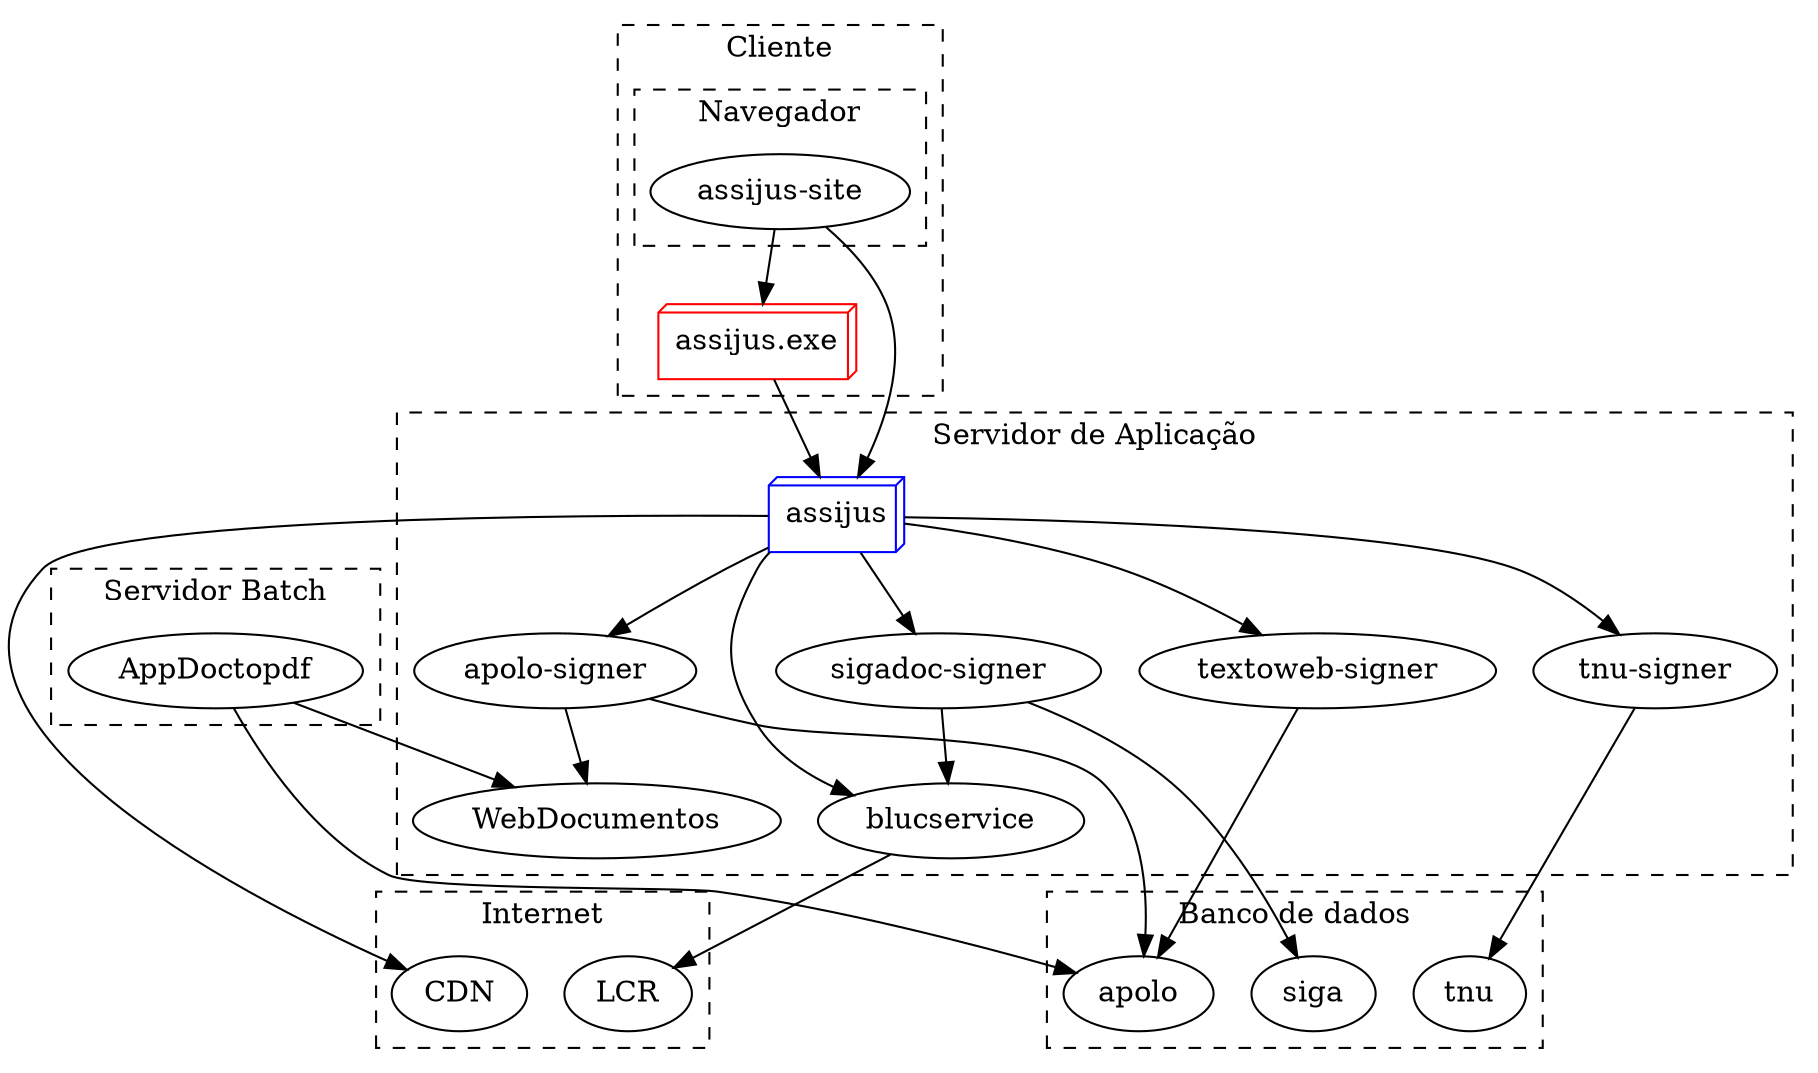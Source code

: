 //Este arquivo é um .DOT utilizado com graph viz (http://www.webgraphviz.com/)
digraph assijus {
  "assijus" -> "blucservice"
  "assijus" -> "apolo-signer" 
  "assijus" -> "sigadoc-signer"
  "assijus" -> "textoweb-signer"
  "assijus" -> "tnu-signer"
  "assijus" -> "CDN"

  "assijus-site" -> assijus

  "assijus-site" -> "assijus.exe"
  "assijus.exe" -> "assijus"

  "apolo-signer" -> "WebDocumentos"
  "apolo-signer" -> "apolo"
  
  "textoweb-signer" -> "apolo"
  
  "sigadoc-signer" -> "blucservice"
  "sigadoc-signer" -> "siga"

  "WebDocumentos" -> "apolo" [style=invis]

  "tnu-signer" -> "tnu"
  "blucservice" -> "LCR"

  subgraph cluster_cliente{
     label = "Cliente"
     style = "dashed";
     "assijus.exe"[shape=box3d, color=red]

     subgraph cluster_navegador{
        label = "Navegador"
        "assijus-site"

     }

  }
 

  subgraph cluster_servidor{
     style = "dashed";
     label = "Servidor de Aplicação"
     "assijus"[shape=box3d, color=blue]
     "blucservice"
     "apolo-signer"
     "sigadoc-signer"
     "textoweb-signer"  
     "tnu-signer"    
     "WebDocumentos"
  }

  subgraph cluster_bd{
     style = "dashed";
     rank="same"
     label = "Banco de dados"
     "apolo"
     "siga"
     "tnu"
  }

  subgraph cluster_internet{
     style = "dashed";
     label = "Internet"
     "LCR"
     "CDN"
  }

  subgraph cluster_batch{
     style = "dashed";
     label = "Servidor Batch"
     "AppDoctopdf"
     
  }
"AppDoctopdf" -> "WebDocumentos"
"AppDoctopdf" -> "apolo"  
}
